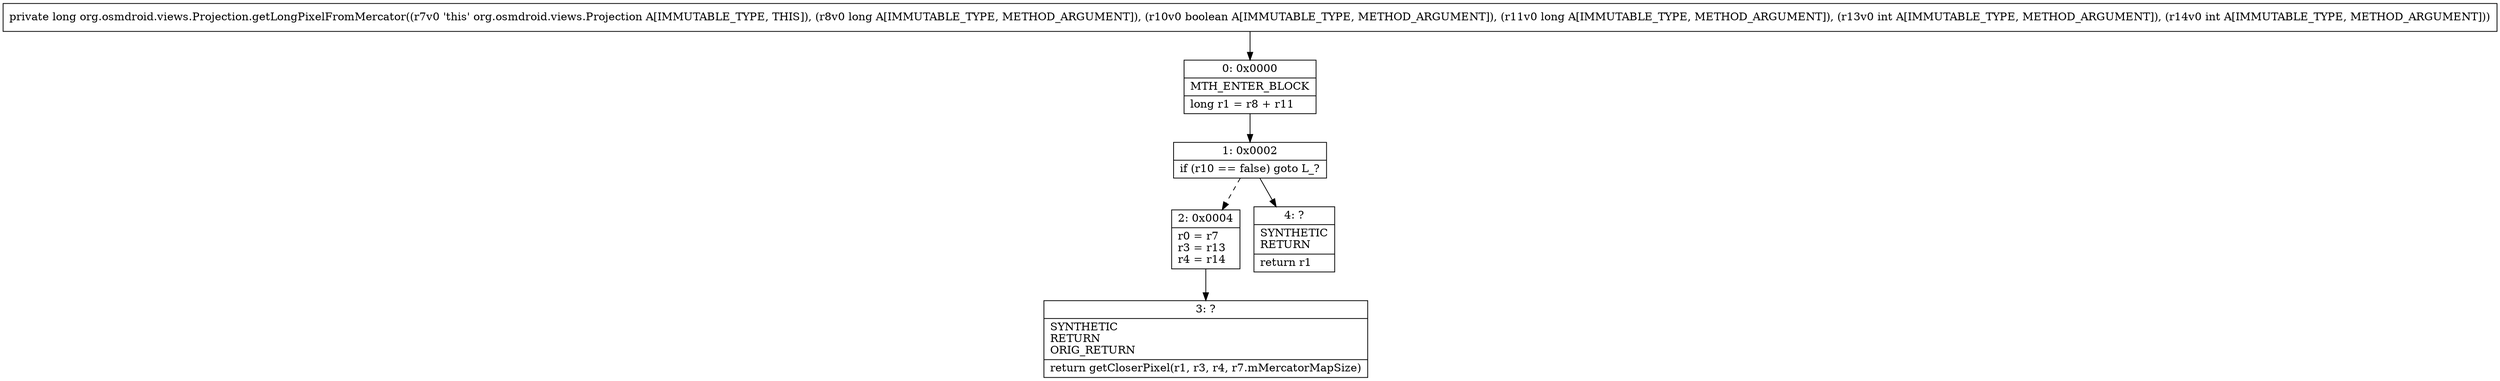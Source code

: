 digraph "CFG fororg.osmdroid.views.Projection.getLongPixelFromMercator(JZJII)J" {
Node_0 [shape=record,label="{0\:\ 0x0000|MTH_ENTER_BLOCK\l|long r1 = r8 + r11\l}"];
Node_1 [shape=record,label="{1\:\ 0x0002|if (r10 == false) goto L_?\l}"];
Node_2 [shape=record,label="{2\:\ 0x0004|r0 = r7\lr3 = r13\lr4 = r14\l}"];
Node_3 [shape=record,label="{3\:\ ?|SYNTHETIC\lRETURN\lORIG_RETURN\l|return getCloserPixel(r1, r3, r4, r7.mMercatorMapSize)\l}"];
Node_4 [shape=record,label="{4\:\ ?|SYNTHETIC\lRETURN\l|return r1\l}"];
MethodNode[shape=record,label="{private long org.osmdroid.views.Projection.getLongPixelFromMercator((r7v0 'this' org.osmdroid.views.Projection A[IMMUTABLE_TYPE, THIS]), (r8v0 long A[IMMUTABLE_TYPE, METHOD_ARGUMENT]), (r10v0 boolean A[IMMUTABLE_TYPE, METHOD_ARGUMENT]), (r11v0 long A[IMMUTABLE_TYPE, METHOD_ARGUMENT]), (r13v0 int A[IMMUTABLE_TYPE, METHOD_ARGUMENT]), (r14v0 int A[IMMUTABLE_TYPE, METHOD_ARGUMENT])) }"];
MethodNode -> Node_0;
Node_0 -> Node_1;
Node_1 -> Node_2[style=dashed];
Node_1 -> Node_4;
Node_2 -> Node_3;
}

